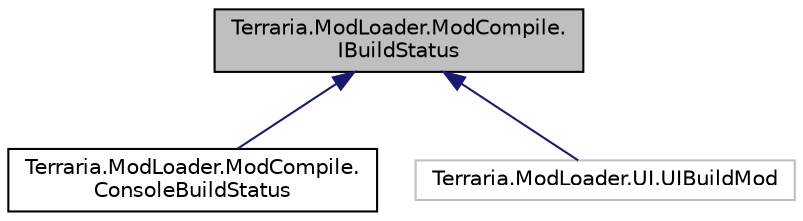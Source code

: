 digraph "Terraria.ModLoader.ModCompile.IBuildStatus"
{
  edge [fontname="Helvetica",fontsize="10",labelfontname="Helvetica",labelfontsize="10"];
  node [fontname="Helvetica",fontsize="10",shape=record];
  Node0 [label="Terraria.ModLoader.ModCompile.\lIBuildStatus",height=0.2,width=0.4,color="black", fillcolor="grey75", style="filled", fontcolor="black"];
  Node0 -> Node1 [dir="back",color="midnightblue",fontsize="10",style="solid",fontname="Helvetica"];
  Node1 [label="Terraria.ModLoader.ModCompile.\lConsoleBuildStatus",height=0.2,width=0.4,color="black", fillcolor="white", style="filled",URL="$class_terraria_1_1_mod_loader_1_1_mod_compile_1_1_console_build_status.html"];
  Node0 -> Node2 [dir="back",color="midnightblue",fontsize="10",style="solid",fontname="Helvetica"];
  Node2 [label="Terraria.ModLoader.UI.UIBuildMod",height=0.2,width=0.4,color="grey75", fillcolor="white", style="filled"];
}
